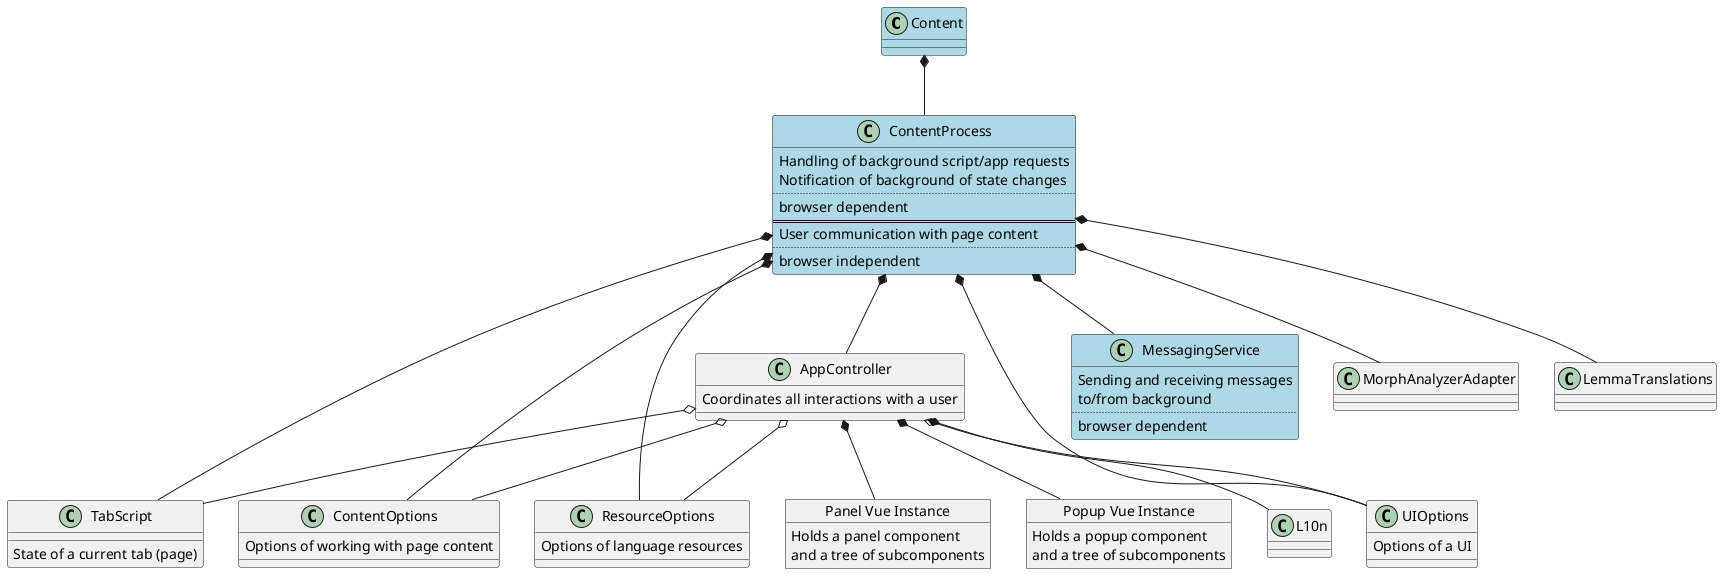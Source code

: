 @startuml
class Content #lightblue {
}

class ContentProcess #lightblue {
    Handling of background script/app requests
    Notification of background of state changes
    ..
    browser dependent
    ==
    User communication with page content
    ..
    browser independent
}

class TabScript {
    State of a current tab (page)
}

class ContentOptions {
    Options of working with page content
}

class ResourceOptions {
    Options of language resources
}

class UIOptions {
    Options of a UI
}

class MessagingService #lightblue {
    Sending and receiving messages
    to/from background
    ..
    browser dependent
}

class MorphAnalyzerAdapter {
}

class LemmaTranslations {
}

class AppController {
    Coordinates all interactions with a user
}

object "Panel Vue Instance" as PanelVI {
    Holds a panel component
    and a tree of subcomponents
}
object "Popup Vue Instance" as PopupVI {
    Holds a popup component
    and a tree of subcomponents
}

class L10n {
}

Content *-- ContentProcess

ContentProcess *-- MessagingService
ContentProcess *-- MorphAnalyzerAdapter
ContentProcess *-- LemmaTranslations
ContentProcess *-- AppController
ContentProcess *-- TabScript
ContentProcess *-- ContentOptions
ContentProcess *-- ResourceOptions
ContentProcess *-- UIOptions

AppController *-- PanelVI
AppController *-- PopupVI
AppController *-- L10n
AppController o-- TabScript
AppController o-- ContentOptions
AppController o-- ResourceOptions
AppController o-- UIOptions
@enduml
